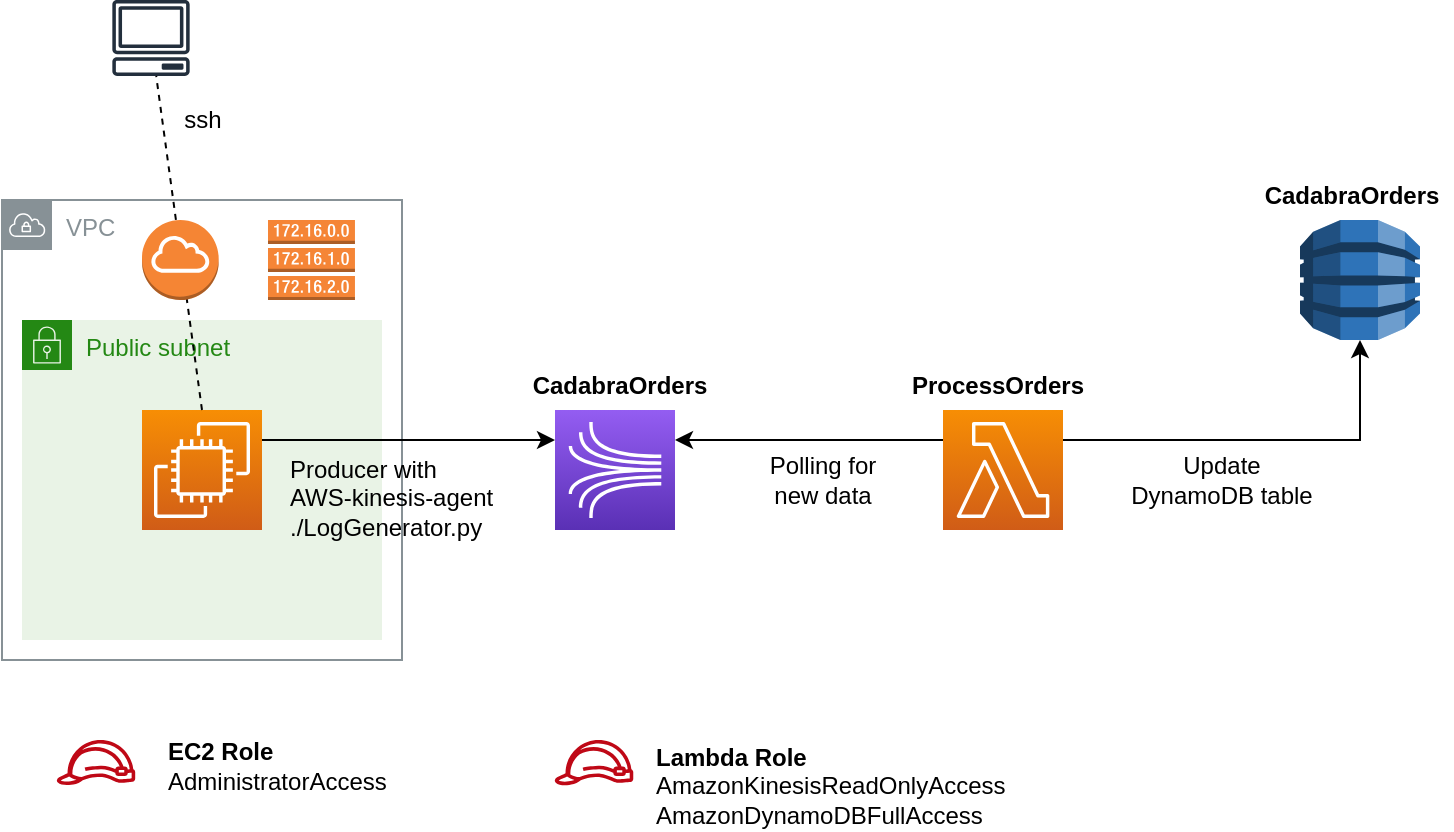 <mxfile version="20.2.0" type="github">
  <diagram id="YmTzKljxziRFt7g2Y5DG" name="Pagina-1">
    <mxGraphModel dx="946" dy="550" grid="1" gridSize="10" guides="1" tooltips="1" connect="1" arrows="1" fold="1" page="1" pageScale="1" pageWidth="827" pageHeight="1169" math="0" shadow="0">
      <root>
        <mxCell id="0" />
        <mxCell id="1" parent="0" />
        <mxCell id="mgpNyA7ex-40HXFU7GXZ-4" value="VPC" style="sketch=0;outlineConnect=0;gradientColor=none;html=1;whiteSpace=wrap;fontSize=12;fontStyle=0;shape=mxgraph.aws4.group;grIcon=mxgraph.aws4.group_vpc;strokeColor=#879196;fillColor=none;verticalAlign=top;align=left;spacingLeft=30;fontColor=#879196;dashed=0;" vertex="1" parent="1">
          <mxGeometry x="45" y="200" width="200" height="230" as="geometry" />
        </mxCell>
        <mxCell id="mgpNyA7ex-40HXFU7GXZ-2" value="" style="sketch=0;points=[[0,0,0],[0.25,0,0],[0.5,0,0],[0.75,0,0],[1,0,0],[0,1,0],[0.25,1,0],[0.5,1,0],[0.75,1,0],[1,1,0],[0,0.25,0],[0,0.5,0],[0,0.75,0],[1,0.25,0],[1,0.5,0],[1,0.75,0]];outlineConnect=0;fontColor=#232F3E;gradientColor=#945DF2;gradientDirection=north;fillColor=#5A30B5;strokeColor=#ffffff;dashed=0;verticalLabelPosition=bottom;verticalAlign=top;align=center;html=1;fontSize=12;fontStyle=0;aspect=fixed;shape=mxgraph.aws4.resourceIcon;resIcon=mxgraph.aws4.kinesis;" vertex="1" parent="1">
          <mxGeometry x="321.5" y="305" width="60" height="60" as="geometry" />
        </mxCell>
        <mxCell id="mgpNyA7ex-40HXFU7GXZ-3" value="" style="sketch=0;points=[[0,0,0],[0.25,0,0],[0.5,0,0],[0.75,0,0],[1,0,0],[0,1,0],[0.25,1,0],[0.5,1,0],[0.75,1,0],[1,1,0],[0,0.25,0],[0,0.5,0],[0,0.75,0],[1,0.25,0],[1,0.5,0],[1,0.75,0]];outlineConnect=0;fontColor=#232F3E;gradientColor=#F78E04;gradientDirection=north;fillColor=#D05C17;strokeColor=#ffffff;dashed=0;verticalLabelPosition=bottom;verticalAlign=top;align=center;html=1;fontSize=12;fontStyle=0;aspect=fixed;shape=mxgraph.aws4.resourceIcon;resIcon=mxgraph.aws4.lambda;" vertex="1" parent="1">
          <mxGeometry x="515.5" y="305" width="60" height="60" as="geometry" />
        </mxCell>
        <mxCell id="mgpNyA7ex-40HXFU7GXZ-6" value="Public subnet" style="points=[[0,0],[0.25,0],[0.5,0],[0.75,0],[1,0],[1,0.25],[1,0.5],[1,0.75],[1,1],[0.75,1],[0.5,1],[0.25,1],[0,1],[0,0.75],[0,0.5],[0,0.25]];outlineConnect=0;gradientColor=none;html=1;whiteSpace=wrap;fontSize=12;fontStyle=0;container=1;pointerEvents=0;collapsible=0;recursiveResize=0;shape=mxgraph.aws4.group;grIcon=mxgraph.aws4.group_security_group;grStroke=0;strokeColor=#248814;fillColor=#E9F3E6;verticalAlign=top;align=left;spacingLeft=30;fontColor=#248814;dashed=0;" vertex="1" parent="1">
          <mxGeometry x="55" y="260" width="180" height="160" as="geometry" />
        </mxCell>
        <mxCell id="mgpNyA7ex-40HXFU7GXZ-18" style="edgeStyle=orthogonalEdgeStyle;rounded=0;orthogonalLoop=1;jettySize=auto;html=1;exitX=1;exitY=0.25;exitDx=0;exitDy=0;exitPerimeter=0;entryX=0;entryY=0.25;entryDx=0;entryDy=0;entryPerimeter=0;" edge="1" parent="1" source="mgpNyA7ex-40HXFU7GXZ-1" target="mgpNyA7ex-40HXFU7GXZ-2">
          <mxGeometry relative="1" as="geometry" />
        </mxCell>
        <mxCell id="mgpNyA7ex-40HXFU7GXZ-1" value="" style="sketch=0;points=[[0,0,0],[0.25,0,0],[0.5,0,0],[0.75,0,0],[1,0,0],[0,1,0],[0.25,1,0],[0.5,1,0],[0.75,1,0],[1,1,0],[0,0.25,0],[0,0.5,0],[0,0.75,0],[1,0.25,0],[1,0.5,0],[1,0.75,0]];outlineConnect=0;fontColor=#232F3E;gradientColor=#F78E04;gradientDirection=north;fillColor=#D05C17;strokeColor=#ffffff;dashed=0;verticalLabelPosition=bottom;verticalAlign=top;align=center;html=1;fontSize=12;fontStyle=0;aspect=fixed;shape=mxgraph.aws4.resourceIcon;resIcon=mxgraph.aws4.ec2;" vertex="1" parent="1">
          <mxGeometry x="115" y="305" width="60" height="60" as="geometry" />
        </mxCell>
        <mxCell id="mgpNyA7ex-40HXFU7GXZ-7" value="" style="outlineConnect=0;dashed=0;verticalLabelPosition=bottom;verticalAlign=top;align=center;html=1;shape=mxgraph.aws3.route_table;fillColor=#F58536;gradientColor=none;" vertex="1" parent="1">
          <mxGeometry x="178" y="210" width="43.48" height="40" as="geometry" />
        </mxCell>
        <mxCell id="mgpNyA7ex-40HXFU7GXZ-8" value="" style="sketch=0;outlineConnect=0;fontColor=#232F3E;gradientColor=none;fillColor=#BF0816;strokeColor=none;dashed=0;verticalLabelPosition=bottom;verticalAlign=top;align=center;html=1;fontSize=12;fontStyle=0;aspect=fixed;pointerEvents=1;shape=mxgraph.aws4.role;" vertex="1" parent="1">
          <mxGeometry x="72" y="470" width="40" height="22.56" as="geometry" />
        </mxCell>
        <mxCell id="mgpNyA7ex-40HXFU7GXZ-9" value="&lt;b&gt;EC2 Role&lt;/b&gt;&lt;br&gt;AdministratorAccess" style="text;html=1;strokeColor=none;fillColor=none;align=left;verticalAlign=middle;whiteSpace=wrap;rounded=0;" vertex="1" parent="1">
          <mxGeometry x="126" y="470" width="226" height="25" as="geometry" />
        </mxCell>
        <mxCell id="mgpNyA7ex-40HXFU7GXZ-10" value="" style="sketch=0;outlineConnect=0;fontColor=#232F3E;gradientColor=none;fillColor=#BF0816;strokeColor=none;dashed=0;verticalLabelPosition=bottom;verticalAlign=top;align=center;html=1;fontSize=12;fontStyle=0;aspect=fixed;pointerEvents=1;shape=mxgraph.aws4.role;" vertex="1" parent="1">
          <mxGeometry x="321" y="470" width="40" height="22.6" as="geometry" />
        </mxCell>
        <mxCell id="mgpNyA7ex-40HXFU7GXZ-11" value="&lt;b&gt;Lambda Role&lt;br&gt;&lt;/b&gt;AmazonKinesisReadOnlyAccess&lt;br&gt;AmazonDynamoDBFullAccess" style="text;html=1;strokeColor=none;fillColor=none;align=left;verticalAlign=middle;whiteSpace=wrap;rounded=0;" vertex="1" parent="1">
          <mxGeometry x="370" y="470" width="286" height="45" as="geometry" />
        </mxCell>
        <mxCell id="mgpNyA7ex-40HXFU7GXZ-12" value="" style="outlineConnect=0;dashed=0;verticalLabelPosition=bottom;verticalAlign=top;align=center;html=1;shape=mxgraph.aws3.dynamo_db;fillColor=#2E73B8;gradientColor=none;" vertex="1" parent="1">
          <mxGeometry x="694" y="210" width="60" height="60" as="geometry" />
        </mxCell>
        <mxCell id="mgpNyA7ex-40HXFU7GXZ-14" value="&lt;b&gt;CadabraOrders&lt;/b&gt;" style="text;html=1;strokeColor=none;fillColor=none;align=center;verticalAlign=middle;whiteSpace=wrap;rounded=0;" vertex="1" parent="1">
          <mxGeometry x="670" y="185" width="100" height="25" as="geometry" />
        </mxCell>
        <mxCell id="mgpNyA7ex-40HXFU7GXZ-15" value="&lt;b&gt;CadabraOrders&lt;/b&gt;" style="text;html=1;strokeColor=none;fillColor=none;align=center;verticalAlign=middle;whiteSpace=wrap;rounded=0;" vertex="1" parent="1">
          <mxGeometry x="304" y="280" width="100" height="25" as="geometry" />
        </mxCell>
        <mxCell id="mgpNyA7ex-40HXFU7GXZ-16" value="&lt;b&gt;ProcessOrders&lt;/b&gt;" style="text;html=1;strokeColor=none;fillColor=none;align=center;verticalAlign=middle;whiteSpace=wrap;rounded=0;" vertex="1" parent="1">
          <mxGeometry x="493" y="280" width="100" height="25" as="geometry" />
        </mxCell>
        <mxCell id="mgpNyA7ex-40HXFU7GXZ-19" value="Producer with &lt;br&gt;AWS-kinesis-agent&lt;br&gt;./LogGenerator.py" style="text;html=1;strokeColor=none;fillColor=none;align=left;verticalAlign=middle;whiteSpace=wrap;rounded=0;" vertex="1" parent="1">
          <mxGeometry x="186.5" y="326" width="135" height="45" as="geometry" />
        </mxCell>
        <mxCell id="mgpNyA7ex-40HXFU7GXZ-20" style="edgeStyle=orthogonalEdgeStyle;rounded=0;orthogonalLoop=1;jettySize=auto;html=1;exitX=0;exitY=0.25;exitDx=0;exitDy=0;exitPerimeter=0;entryX=1;entryY=0.25;entryDx=0;entryDy=0;entryPerimeter=0;" edge="1" parent="1" source="mgpNyA7ex-40HXFU7GXZ-3" target="mgpNyA7ex-40HXFU7GXZ-2">
          <mxGeometry relative="1" as="geometry">
            <mxPoint x="97" y="330" as="sourcePoint" />
            <mxPoint x="331.5" y="330" as="targetPoint" />
          </mxGeometry>
        </mxCell>
        <mxCell id="mgpNyA7ex-40HXFU7GXZ-21" value="Polling for new data" style="text;html=1;strokeColor=none;fillColor=none;align=center;verticalAlign=middle;whiteSpace=wrap;rounded=0;" vertex="1" parent="1">
          <mxGeometry x="418" y="330" width="75" height="20" as="geometry" />
        </mxCell>
        <mxCell id="mgpNyA7ex-40HXFU7GXZ-22" style="edgeStyle=orthogonalEdgeStyle;rounded=0;orthogonalLoop=1;jettySize=auto;html=1;exitX=1;exitY=0.25;exitDx=0;exitDy=0;exitPerimeter=0;entryX=0.5;entryY=1;entryDx=0;entryDy=0;entryPerimeter=0;" edge="1" parent="1" source="mgpNyA7ex-40HXFU7GXZ-3" target="mgpNyA7ex-40HXFU7GXZ-12">
          <mxGeometry relative="1" as="geometry">
            <mxPoint x="525.5" y="330" as="sourcePoint" />
            <mxPoint x="662" y="320" as="targetPoint" />
          </mxGeometry>
        </mxCell>
        <mxCell id="mgpNyA7ex-40HXFU7GXZ-23" value="Update DynamoDB table" style="text;html=1;strokeColor=none;fillColor=none;align=center;verticalAlign=middle;whiteSpace=wrap;rounded=0;" vertex="1" parent="1">
          <mxGeometry x="605" y="330" width="100" height="20" as="geometry" />
        </mxCell>
        <mxCell id="mgpNyA7ex-40HXFU7GXZ-31" value="" style="sketch=0;outlineConnect=0;fontColor=#232F3E;gradientColor=none;fillColor=#232F3D;strokeColor=none;dashed=0;verticalLabelPosition=bottom;verticalAlign=top;align=center;html=1;fontSize=12;fontStyle=0;aspect=fixed;pointerEvents=1;shape=mxgraph.aws4.client;" vertex="1" parent="1">
          <mxGeometry x="100" y="100" width="39" height="38" as="geometry" />
        </mxCell>
        <mxCell id="mgpNyA7ex-40HXFU7GXZ-32" value="ssh" style="text;html=1;strokeColor=none;fillColor=none;align=center;verticalAlign=middle;whiteSpace=wrap;rounded=0;" vertex="1" parent="1">
          <mxGeometry x="107.5" y="150" width="75" height="20" as="geometry" />
        </mxCell>
        <mxCell id="mgpNyA7ex-40HXFU7GXZ-30" value="" style="endArrow=none;dashed=1;html=1;rounded=0;exitX=0.5;exitY=0;exitDx=0;exitDy=0;exitPerimeter=0;" edge="1" parent="1" source="mgpNyA7ex-40HXFU7GXZ-1" target="mgpNyA7ex-40HXFU7GXZ-31">
          <mxGeometry width="50" height="50" relative="1" as="geometry">
            <mxPoint x="370" y="310" as="sourcePoint" />
            <mxPoint x="130" y="120" as="targetPoint" />
          </mxGeometry>
        </mxCell>
        <mxCell id="mgpNyA7ex-40HXFU7GXZ-5" value="" style="outlineConnect=0;dashed=0;verticalLabelPosition=bottom;verticalAlign=top;align=center;html=1;shape=mxgraph.aws3.internet_gateway;fillColor=#F58534;gradientColor=none;" vertex="1" parent="1">
          <mxGeometry x="115" y="210" width="38.33" height="40" as="geometry" />
        </mxCell>
      </root>
    </mxGraphModel>
  </diagram>
</mxfile>
